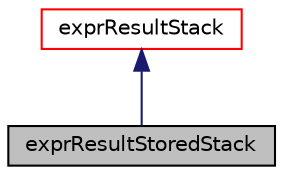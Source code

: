digraph "exprResultStoredStack"
{
  bgcolor="transparent";
  edge [fontname="Helvetica",fontsize="10",labelfontname="Helvetica",labelfontsize="10"];
  node [fontname="Helvetica",fontsize="10",shape=record];
  Node1 [label="exprResultStoredStack",height=0.2,width=0.4,color="black", fillcolor="grey75", style="filled" fontcolor="black"];
  Node2 -> Node1 [dir="back",color="midnightblue",fontsize="10",style="solid",fontname="Helvetica"];
  Node2 [label="exprResultStack",height=0.2,width=0.4,color="red",URL="$classFoam_1_1expressions_1_1exprResultStack.html",tooltip="A stack of polymorphic fields. Can be used to build a list of results one at a time. "];
}
